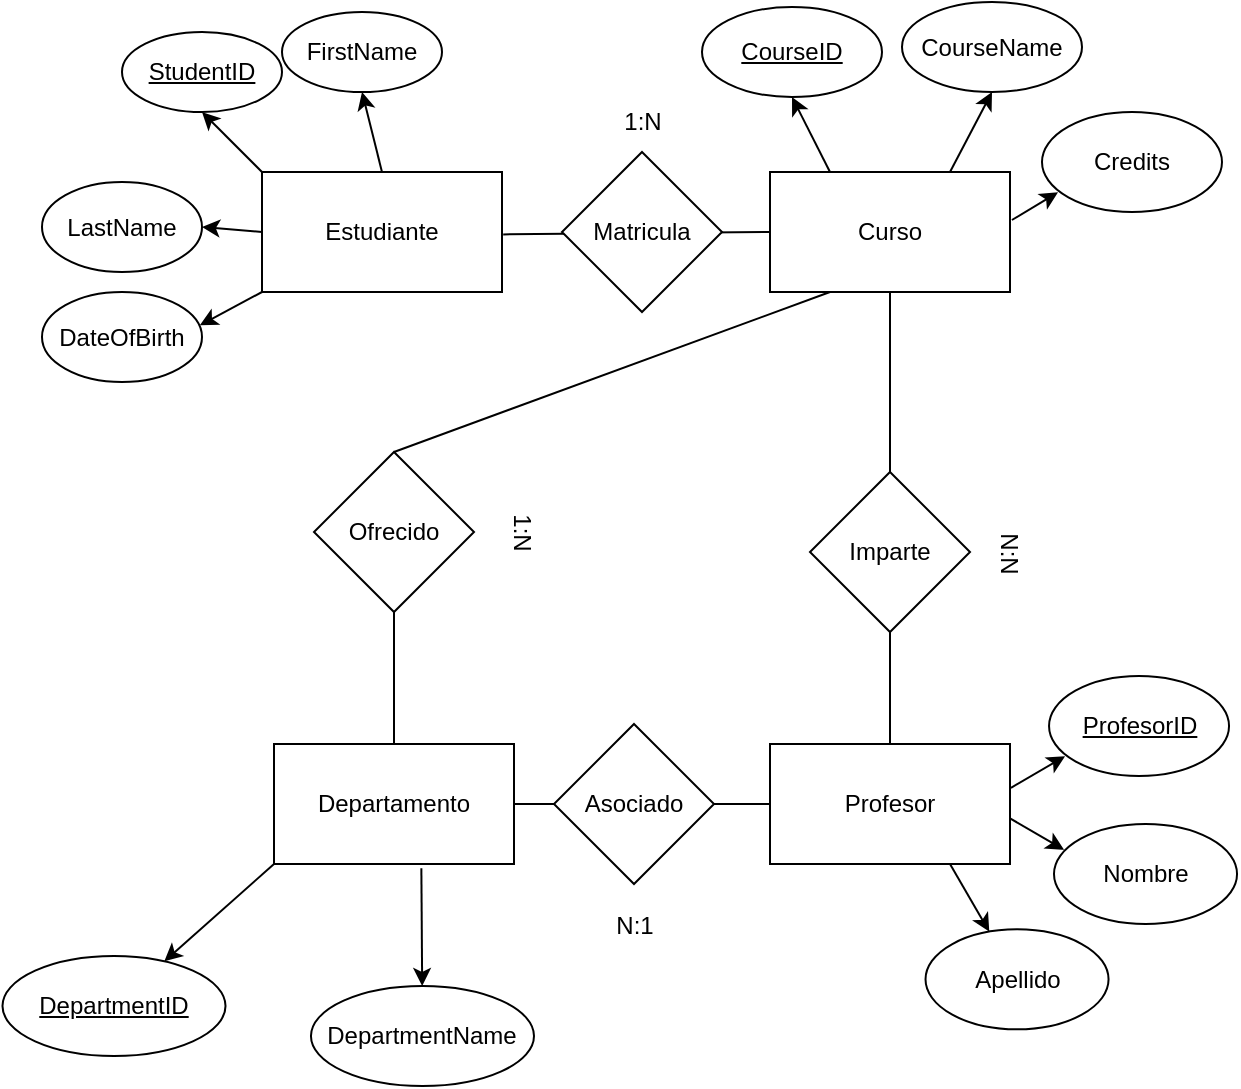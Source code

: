<mxfile>
    <diagram id="Mq88om0MZ4iqaWooZR1S" name="Página-1">
        <mxGraphModel dx="1184" dy="620" grid="1" gridSize="10" guides="1" tooltips="1" connect="1" arrows="1" fold="1" page="1" pageScale="1" pageWidth="827" pageHeight="1169" math="0" shadow="0">
            <root>
                <mxCell id="0"/>
                <mxCell id="1" parent="0"/>
                <mxCell id="44" style="edgeStyle=none;html=1;exitX=0;exitY=0;exitDx=0;exitDy=0;entryX=0.5;entryY=1;entryDx=0;entryDy=0;" edge="1" parent="1" source="45" target="56">
                    <mxGeometry relative="1" as="geometry"/>
                </mxCell>
                <mxCell id="45" value="Estudiante" style="rounded=0;whiteSpace=wrap;html=1;" vertex="1" parent="1">
                    <mxGeometry x="200" y="215" width="120" height="60" as="geometry"/>
                </mxCell>
                <mxCell id="46" value="Curso" style="rounded=0;whiteSpace=wrap;html=1;" vertex="1" parent="1">
                    <mxGeometry x="454" y="215" width="120" height="60" as="geometry"/>
                </mxCell>
                <mxCell id="47" value="Profesor" style="rounded=0;whiteSpace=wrap;html=1;" vertex="1" parent="1">
                    <mxGeometry x="454" y="501" width="120" height="60" as="geometry"/>
                </mxCell>
                <mxCell id="48" value="Departamento" style="rounded=0;whiteSpace=wrap;html=1;" vertex="1" parent="1">
                    <mxGeometry x="206" y="501" width="120" height="60" as="geometry"/>
                </mxCell>
                <mxCell id="49" value="" style="endArrow=none;html=1;exitX=1.005;exitY=0.52;exitDx=0;exitDy=0;exitPerimeter=0;entryX=0;entryY=0.5;entryDx=0;entryDy=0;" edge="1" parent="1" source="45" target="46">
                    <mxGeometry width="50" height="50" relative="1" as="geometry">
                        <mxPoint x="420" y="245" as="sourcePoint"/>
                        <mxPoint x="470" y="195" as="targetPoint"/>
                    </mxGeometry>
                </mxCell>
                <mxCell id="50" value="" style="endArrow=none;html=1;exitX=0.5;exitY=1;exitDx=0;exitDy=0;entryX=0.5;entryY=0;entryDx=0;entryDy=0;startArrow=none;" edge="1" parent="1" source="87" target="47">
                    <mxGeometry width="50" height="50" relative="1" as="geometry">
                        <mxPoint x="510" y="481.1" as="sourcePoint"/>
                        <mxPoint x="709.4" y="431" as="targetPoint"/>
                    </mxGeometry>
                </mxCell>
                <mxCell id="51" value="" style="endArrow=none;html=1;exitX=1;exitY=0.5;exitDx=0;exitDy=0;entryX=0;entryY=0.5;entryDx=0;entryDy=0;" edge="1" parent="1" source="48" target="47">
                    <mxGeometry width="50" height="50" relative="1" as="geometry">
                        <mxPoint x="520" y="387" as="sourcePoint"/>
                        <mxPoint x="520" y="477" as="targetPoint"/>
                    </mxGeometry>
                </mxCell>
                <mxCell id="52" value="1:N" style="text;html=1;align=center;verticalAlign=middle;resizable=0;points=[];autosize=1;strokeColor=none;fillColor=none;" vertex="1" parent="1">
                    <mxGeometry x="370" y="175" width="40" height="30" as="geometry"/>
                </mxCell>
                <mxCell id="53" value="&lt;span style=&quot;color: rgba(0, 0, 0, 0); font-family: monospace; font-size: 0px; text-align: start;&quot;&gt;%3CmxGraphModel%3E%3Croot%3E%3CmxCell%20id%3D%220%22%2F%3E%3CmxCell%20id%3D%221%22%20parent%3D%220%22%2F%3E%3CmxCell%20id%3D%222%22%20value%3D%22N%3A1%22%20style%3D%22text%3Bhtml%3D1%3Balign%3Dcenter%3BverticalAlign%3Dmiddle%3Bresizable%3D0%3Bpoints%3D%5B%5D%3Bautosize%3D1%3BstrokeColor%3Dnone%3BfillColor%3Dnone%3B%22%20vertex%3D%221%22%20parent%3D%221%22%3E%3CmxGeometry%20x%3D%22330%22%20y%3D%22230%22%20width%3D%2240%22%20height%3D%2230%22%20as%3D%22geometry%22%2F%3E%3C%2FmxCell%3E%3C%2Froot%3E%3C%2FmxGraphModel%3E&lt;/span&gt;" style="text;html=1;align=center;verticalAlign=middle;resizable=0;points=[];autosize=1;strokeColor=none;fillColor=none;" vertex="1" parent="1">
                    <mxGeometry x="530" y="300" width="20" height="30" as="geometry"/>
                </mxCell>
                <mxCell id="54" value="N:N" style="text;html=1;align=center;verticalAlign=middle;resizable=0;points=[];autosize=1;strokeColor=none;fillColor=none;rotation=90;" vertex="1" parent="1">
                    <mxGeometry x="553.52" y="390" width="40" height="30" as="geometry"/>
                </mxCell>
                <mxCell id="55" value="N:1" style="text;html=1;align=center;verticalAlign=middle;resizable=0;points=[];autosize=1;strokeColor=none;fillColor=none;rotation=0;" vertex="1" parent="1">
                    <mxGeometry x="366" y="577" width="40" height="30" as="geometry"/>
                </mxCell>
                <mxCell id="56" value="StudentID" style="ellipse;whiteSpace=wrap;html=1;fontStyle=4" vertex="1" parent="1">
                    <mxGeometry x="130" y="145" width="80" height="40" as="geometry"/>
                </mxCell>
                <mxCell id="57" style="edgeStyle=none;html=1;exitX=0.5;exitY=0;exitDx=0;exitDy=0;entryX=0.5;entryY=1;entryDx=0;entryDy=0;" edge="1" parent="1" source="45" target="58">
                    <mxGeometry relative="1" as="geometry">
                        <mxPoint x="280" y="205" as="sourcePoint"/>
                    </mxGeometry>
                </mxCell>
                <mxCell id="58" value="FirstName" style="ellipse;whiteSpace=wrap;html=1;" vertex="1" parent="1">
                    <mxGeometry x="210" y="135" width="80" height="40" as="geometry"/>
                </mxCell>
                <mxCell id="59" style="edgeStyle=none;html=1;exitX=0;exitY=0.5;exitDx=0;exitDy=0;entryX=1;entryY=0.5;entryDx=0;entryDy=0;" edge="1" parent="1" source="45" target="60">
                    <mxGeometry relative="1" as="geometry">
                        <mxPoint x="140" y="300" as="sourcePoint"/>
                    </mxGeometry>
                </mxCell>
                <mxCell id="60" value="LastName" style="ellipse;whiteSpace=wrap;html=1;" vertex="1" parent="1">
                    <mxGeometry x="90" y="220" width="80" height="45" as="geometry"/>
                </mxCell>
                <mxCell id="61" style="edgeStyle=none;html=1;exitX=0.25;exitY=1;exitDx=0;exitDy=0;entryX=0.986;entryY=0.37;entryDx=0;entryDy=0;entryPerimeter=0;" edge="1" parent="1" target="62">
                    <mxGeometry relative="1" as="geometry">
                        <mxPoint x="200" y="275.0" as="sourcePoint"/>
                    </mxGeometry>
                </mxCell>
                <mxCell id="62" value="DateOfBirth" style="ellipse;whiteSpace=wrap;html=1;" vertex="1" parent="1">
                    <mxGeometry x="90" y="275" width="80" height="45" as="geometry"/>
                </mxCell>
                <mxCell id="63" style="edgeStyle=none;html=1;exitX=0.25;exitY=0;exitDx=0;exitDy=0;entryX=0.5;entryY=1;entryDx=0;entryDy=0;" edge="1" parent="1" source="46" target="64">
                    <mxGeometry relative="1" as="geometry">
                        <mxPoint x="530" y="157.5" as="sourcePoint"/>
                    </mxGeometry>
                </mxCell>
                <mxCell id="64" value="CourseID" style="ellipse;whiteSpace=wrap;html=1;fontStyle=4" vertex="1" parent="1">
                    <mxGeometry x="420" y="132.5" width="90" height="45" as="geometry"/>
                </mxCell>
                <mxCell id="65" style="edgeStyle=none;html=1;exitX=0.75;exitY=0;exitDx=0;exitDy=0;entryX=0.5;entryY=1;entryDx=0;entryDy=0;" edge="1" parent="1" source="46" target="66">
                    <mxGeometry relative="1" as="geometry">
                        <mxPoint x="574" y="206.25" as="sourcePoint"/>
                    </mxGeometry>
                </mxCell>
                <mxCell id="66" value="CourseName" style="ellipse;whiteSpace=wrap;html=1;" vertex="1" parent="1">
                    <mxGeometry x="520" y="130" width="90" height="45" as="geometry"/>
                </mxCell>
                <mxCell id="67" style="edgeStyle=none;html=1;exitX=1.008;exitY=0.4;exitDx=0;exitDy=0;entryX=0.089;entryY=0.803;entryDx=0;entryDy=0;exitPerimeter=0;entryPerimeter=0;" edge="1" parent="1" source="46" target="68">
                    <mxGeometry relative="1" as="geometry">
                        <mxPoint x="614" y="270" as="sourcePoint"/>
                    </mxGeometry>
                </mxCell>
                <mxCell id="68" value="Credits" style="ellipse;whiteSpace=wrap;html=1;" vertex="1" parent="1">
                    <mxGeometry x="590" y="185" width="90" height="50" as="geometry"/>
                </mxCell>
                <mxCell id="69" style="edgeStyle=none;html=1;exitX=1.004;exitY=0.365;exitDx=0;exitDy=0;entryX=0.089;entryY=0.803;entryDx=0;entryDy=0;exitPerimeter=0;entryPerimeter=0;" edge="1" parent="1" source="47" target="70">
                    <mxGeometry relative="1" as="geometry">
                        <mxPoint x="578.48" y="521" as="sourcePoint"/>
                    </mxGeometry>
                </mxCell>
                <mxCell id="70" value="ProfesorID" style="ellipse;whiteSpace=wrap;html=1;fontStyle=4" vertex="1" parent="1">
                    <mxGeometry x="593.52" y="467" width="90" height="50" as="geometry"/>
                </mxCell>
                <mxCell id="71" style="edgeStyle=none;html=1;exitX=1.002;exitY=0.622;exitDx=0;exitDy=0;entryX=0.055;entryY=0.258;entryDx=0;entryDy=0;exitPerimeter=0;entryPerimeter=0;" edge="1" parent="1" source="47" target="72">
                    <mxGeometry relative="1" as="geometry">
                        <mxPoint x="574.48" y="596.9" as="sourcePoint"/>
                    </mxGeometry>
                </mxCell>
                <mxCell id="72" value="Nombre" style="ellipse;whiteSpace=wrap;html=1;" vertex="1" parent="1">
                    <mxGeometry x="596" y="541" width="91.52" height="50" as="geometry"/>
                </mxCell>
                <mxCell id="73" style="edgeStyle=none;html=1;exitX=0.75;exitY=1;exitDx=0;exitDy=0;" edge="1" parent="1" source="47" target="74">
                    <mxGeometry relative="1" as="geometry">
                        <mxPoint x="506.0" y="591" as="sourcePoint"/>
                    </mxGeometry>
                </mxCell>
                <mxCell id="74" value="Apellido" style="ellipse;whiteSpace=wrap;html=1;" vertex="1" parent="1">
                    <mxGeometry x="531.76" y="593.68" width="91.52" height="50" as="geometry"/>
                </mxCell>
                <mxCell id="75" style="edgeStyle=none;html=1;exitX=0.614;exitY=1.036;exitDx=0;exitDy=0;exitPerimeter=0;" edge="1" parent="1" source="48" target="76">
                    <mxGeometry relative="1" as="geometry">
                        <mxPoint x="232.72" y="543.34" as="sourcePoint"/>
                    </mxGeometry>
                </mxCell>
                <mxCell id="76" value="DepartmentName" style="ellipse;whiteSpace=wrap;html=1;" vertex="1" parent="1">
                    <mxGeometry x="224.48" y="622" width="111.52" height="50" as="geometry"/>
                </mxCell>
                <mxCell id="77" style="edgeStyle=none;html=1;exitX=0;exitY=1;exitDx=0;exitDy=0;" edge="1" parent="1" source="48" target="78">
                    <mxGeometry relative="1" as="geometry">
                        <mxPoint x="129.68" y="512.82" as="sourcePoint"/>
                    </mxGeometry>
                </mxCell>
                <mxCell id="78" value="DepartmentID" style="ellipse;whiteSpace=wrap;html=1;fontStyle=4" vertex="1" parent="1">
                    <mxGeometry x="70.24" y="607" width="111.52" height="50" as="geometry"/>
                </mxCell>
                <mxCell id="85" value="Matricula" style="rhombus;whiteSpace=wrap;html=1;fontSize=12;fontColor=default;" vertex="1" parent="1">
                    <mxGeometry x="350" y="205.0" width="80" height="80" as="geometry"/>
                </mxCell>
                <mxCell id="86" value="" style="endArrow=none;html=1;exitX=0.5;exitY=1;exitDx=0;exitDy=0;entryX=0.5;entryY=0;entryDx=0;entryDy=0;" edge="1" parent="1" source="46" target="87">
                    <mxGeometry width="50" height="50" relative="1" as="geometry">
                        <mxPoint x="514.0" y="275" as="sourcePoint"/>
                        <mxPoint x="514.0" y="365" as="targetPoint"/>
                    </mxGeometry>
                </mxCell>
                <mxCell id="87" value="Imparte" style="rhombus;whiteSpace=wrap;html=1;fontSize=12;fontColor=default;" vertex="1" parent="1">
                    <mxGeometry x="474" y="365" width="80" height="80" as="geometry"/>
                </mxCell>
                <mxCell id="88" value="Asociado" style="rhombus;whiteSpace=wrap;html=1;fontSize=12;fontColor=default;" vertex="1" parent="1">
                    <mxGeometry x="346" y="491" width="80" height="80" as="geometry"/>
                </mxCell>
                <mxCell id="89" value="Ofrecido" style="rhombus;whiteSpace=wrap;html=1;fontSize=12;fontColor=default;" vertex="1" parent="1">
                    <mxGeometry x="226" y="355" width="80" height="80" as="geometry"/>
                </mxCell>
                <mxCell id="90" value="" style="endArrow=none;html=1;exitX=0.25;exitY=1;exitDx=0;exitDy=0;entryX=0.5;entryY=0;entryDx=0;entryDy=0;" edge="1" parent="1" source="46" target="89">
                    <mxGeometry width="50" height="50" relative="1" as="geometry">
                        <mxPoint x="524" y="285" as="sourcePoint"/>
                        <mxPoint x="524" y="375" as="targetPoint"/>
                    </mxGeometry>
                </mxCell>
                <mxCell id="91" value="" style="endArrow=none;html=1;exitX=0.5;exitY=1;exitDx=0;exitDy=0;entryX=0.5;entryY=0;entryDx=0;entryDy=0;" edge="1" parent="1" source="89" target="48">
                    <mxGeometry width="50" height="50" relative="1" as="geometry">
                        <mxPoint x="494" y="285" as="sourcePoint"/>
                        <mxPoint x="276" y="365" as="targetPoint"/>
                    </mxGeometry>
                </mxCell>
                <mxCell id="92" value="1:N" style="text;html=1;align=center;verticalAlign=middle;resizable=0;points=[];autosize=1;strokeColor=none;fillColor=none;rotation=90;" vertex="1" parent="1">
                    <mxGeometry x="310" y="380" width="40" height="30" as="geometry"/>
                </mxCell>
            </root>
        </mxGraphModel>
    </diagram>
</mxfile>